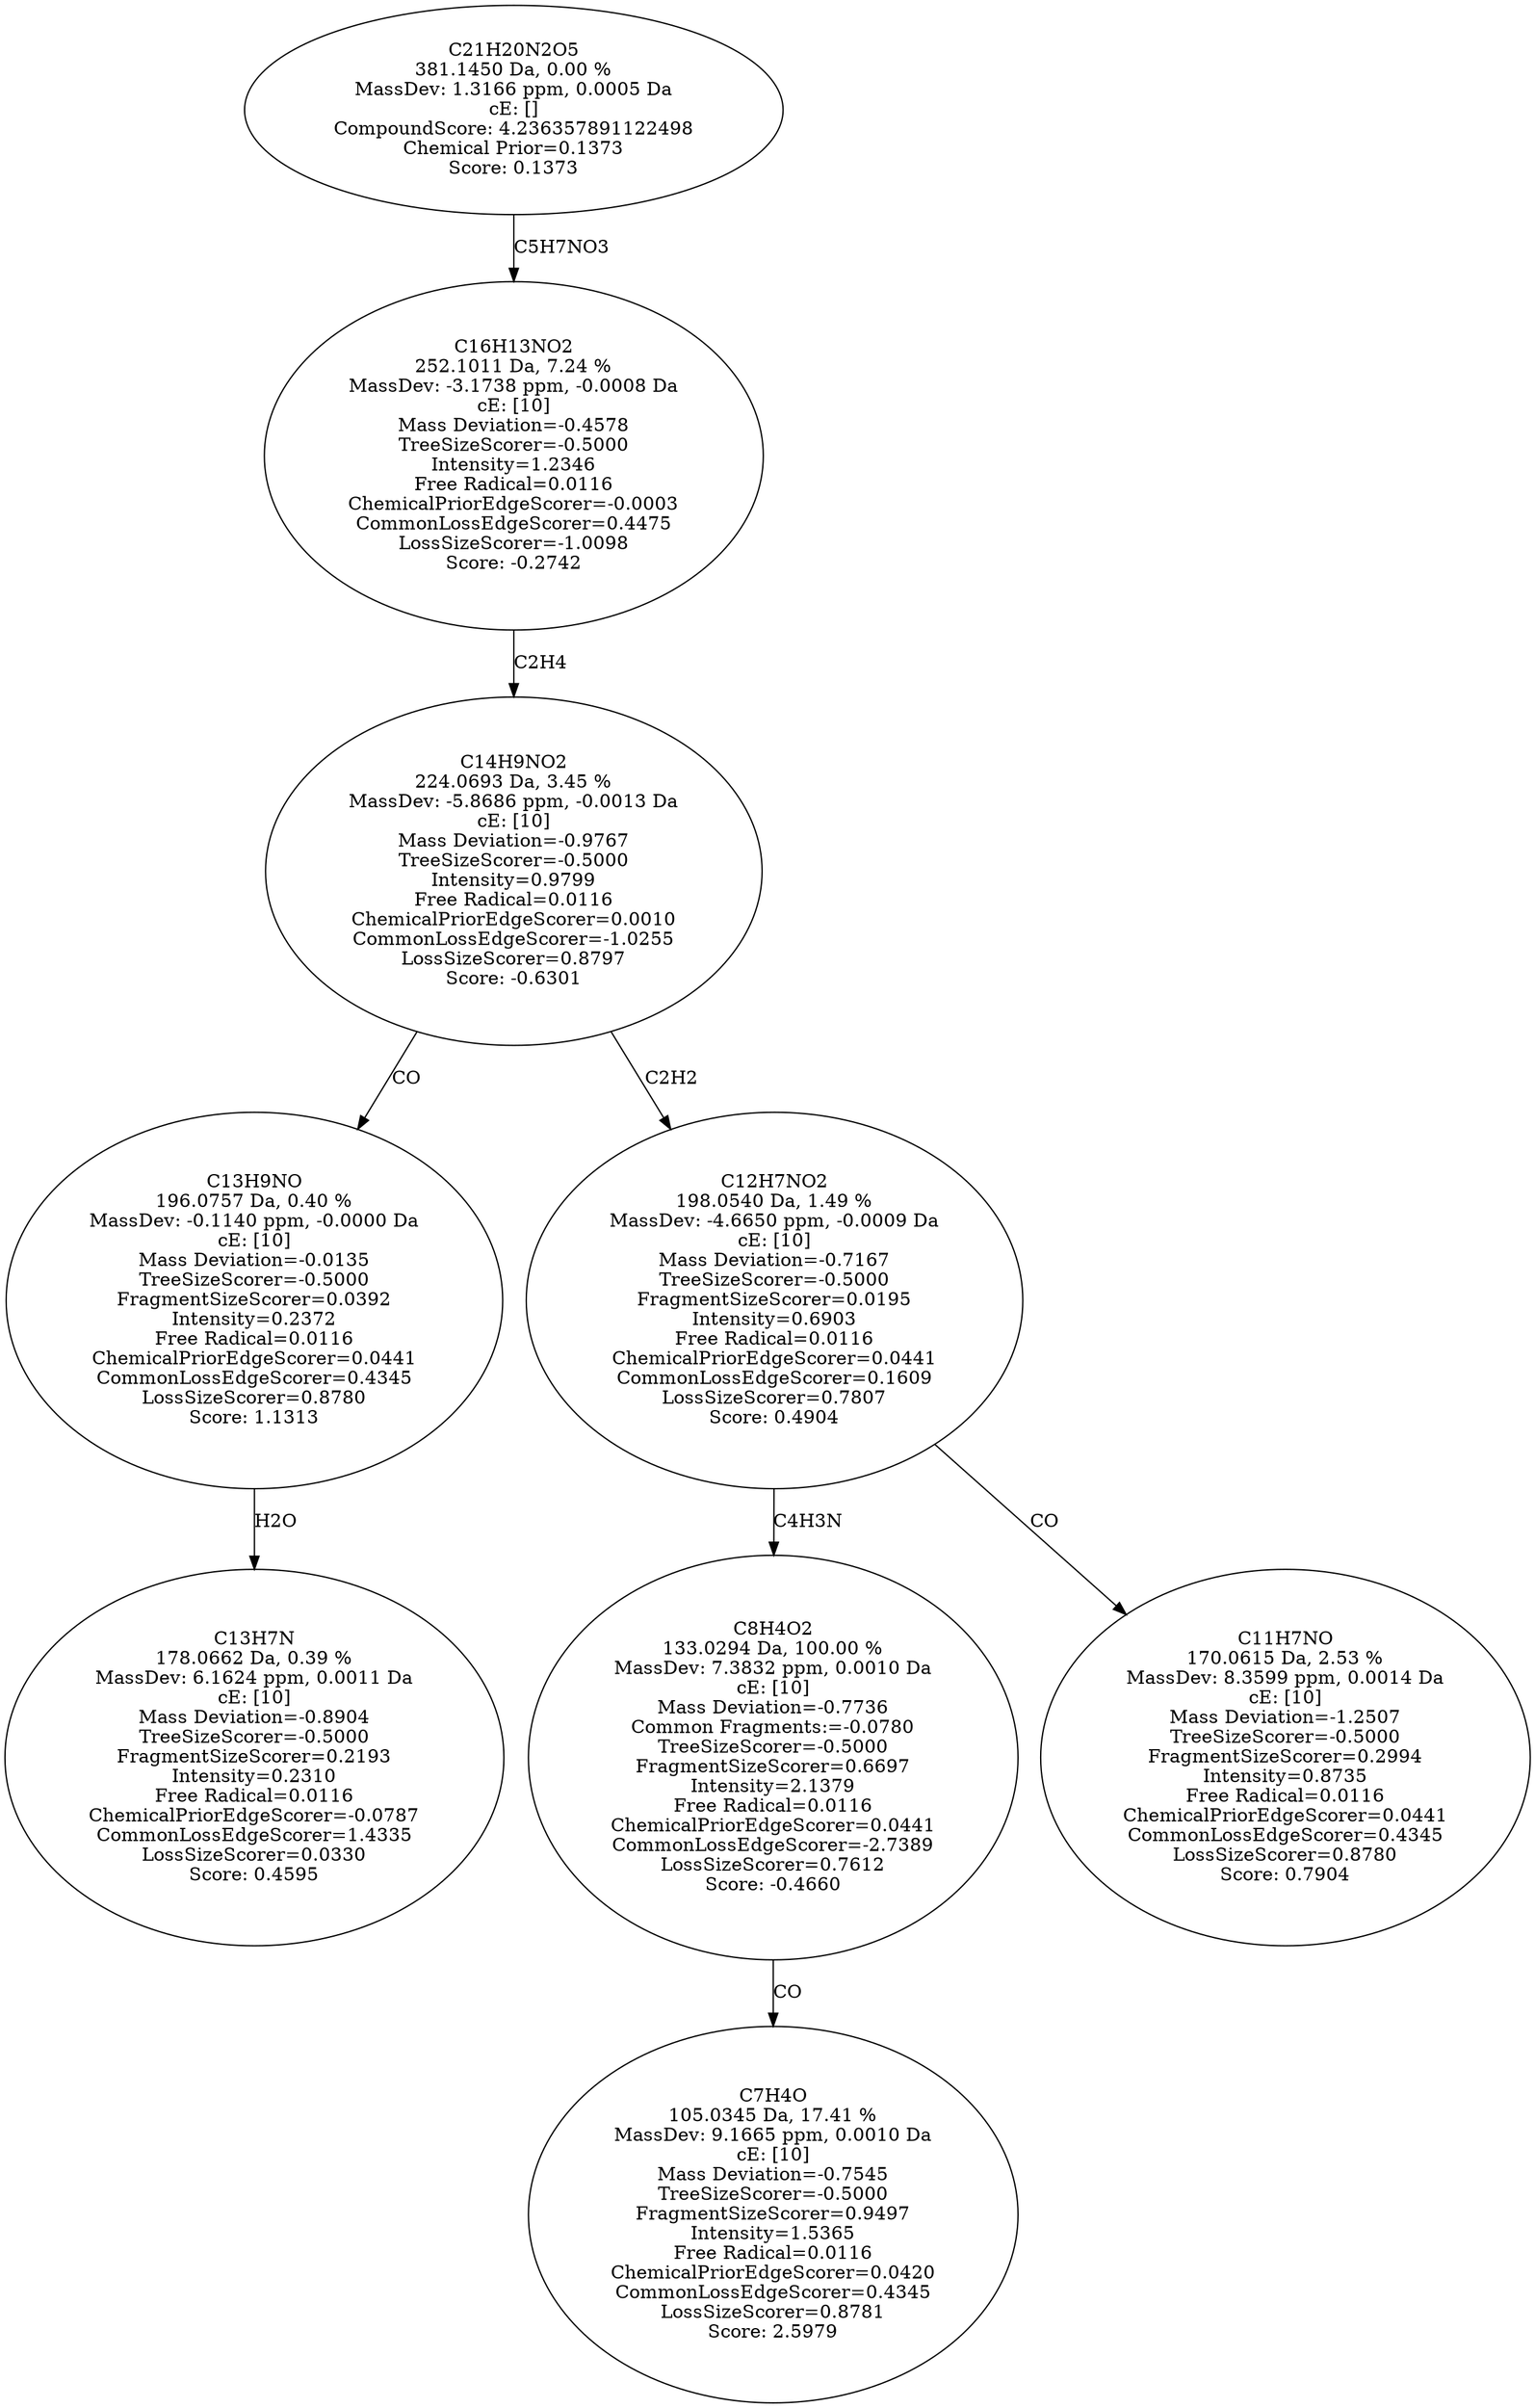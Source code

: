 strict digraph {
v1 [label="C13H7N\n178.0662 Da, 0.39 %\nMassDev: 6.1624 ppm, 0.0011 Da\ncE: [10]\nMass Deviation=-0.8904\nTreeSizeScorer=-0.5000\nFragmentSizeScorer=0.2193\nIntensity=0.2310\nFree Radical=0.0116\nChemicalPriorEdgeScorer=-0.0787\nCommonLossEdgeScorer=1.4335\nLossSizeScorer=0.0330\nScore: 0.4595"];
v2 [label="C13H9NO\n196.0757 Da, 0.40 %\nMassDev: -0.1140 ppm, -0.0000 Da\ncE: [10]\nMass Deviation=-0.0135\nTreeSizeScorer=-0.5000\nFragmentSizeScorer=0.0392\nIntensity=0.2372\nFree Radical=0.0116\nChemicalPriorEdgeScorer=0.0441\nCommonLossEdgeScorer=0.4345\nLossSizeScorer=0.8780\nScore: 1.1313"];
v3 [label="C7H4O\n105.0345 Da, 17.41 %\nMassDev: 9.1665 ppm, 0.0010 Da\ncE: [10]\nMass Deviation=-0.7545\nTreeSizeScorer=-0.5000\nFragmentSizeScorer=0.9497\nIntensity=1.5365\nFree Radical=0.0116\nChemicalPriorEdgeScorer=0.0420\nCommonLossEdgeScorer=0.4345\nLossSizeScorer=0.8781\nScore: 2.5979"];
v4 [label="C8H4O2\n133.0294 Da, 100.00 %\nMassDev: 7.3832 ppm, 0.0010 Da\ncE: [10]\nMass Deviation=-0.7736\nCommon Fragments:=-0.0780\nTreeSizeScorer=-0.5000\nFragmentSizeScorer=0.6697\nIntensity=2.1379\nFree Radical=0.0116\nChemicalPriorEdgeScorer=0.0441\nCommonLossEdgeScorer=-2.7389\nLossSizeScorer=0.7612\nScore: -0.4660"];
v5 [label="C11H7NO\n170.0615 Da, 2.53 %\nMassDev: 8.3599 ppm, 0.0014 Da\ncE: [10]\nMass Deviation=-1.2507\nTreeSizeScorer=-0.5000\nFragmentSizeScorer=0.2994\nIntensity=0.8735\nFree Radical=0.0116\nChemicalPriorEdgeScorer=0.0441\nCommonLossEdgeScorer=0.4345\nLossSizeScorer=0.8780\nScore: 0.7904"];
v6 [label="C12H7NO2\n198.0540 Da, 1.49 %\nMassDev: -4.6650 ppm, -0.0009 Da\ncE: [10]\nMass Deviation=-0.7167\nTreeSizeScorer=-0.5000\nFragmentSizeScorer=0.0195\nIntensity=0.6903\nFree Radical=0.0116\nChemicalPriorEdgeScorer=0.0441\nCommonLossEdgeScorer=0.1609\nLossSizeScorer=0.7807\nScore: 0.4904"];
v7 [label="C14H9NO2\n224.0693 Da, 3.45 %\nMassDev: -5.8686 ppm, -0.0013 Da\ncE: [10]\nMass Deviation=-0.9767\nTreeSizeScorer=-0.5000\nIntensity=0.9799\nFree Radical=0.0116\nChemicalPriorEdgeScorer=0.0010\nCommonLossEdgeScorer=-1.0255\nLossSizeScorer=0.8797\nScore: -0.6301"];
v8 [label="C16H13NO2\n252.1011 Da, 7.24 %\nMassDev: -3.1738 ppm, -0.0008 Da\ncE: [10]\nMass Deviation=-0.4578\nTreeSizeScorer=-0.5000\nIntensity=1.2346\nFree Radical=0.0116\nChemicalPriorEdgeScorer=-0.0003\nCommonLossEdgeScorer=0.4475\nLossSizeScorer=-1.0098\nScore: -0.2742"];
v9 [label="C21H20N2O5\n381.1450 Da, 0.00 %\nMassDev: 1.3166 ppm, 0.0005 Da\ncE: []\nCompoundScore: 4.236357891122498\nChemical Prior=0.1373\nScore: 0.1373"];
v2 -> v1 [label="H2O"];
v7 -> v2 [label="CO"];
v4 -> v3 [label="CO"];
v6 -> v4 [label="C4H3N"];
v6 -> v5 [label="CO"];
v7 -> v6 [label="C2H2"];
v8 -> v7 [label="C2H4"];
v9 -> v8 [label="C5H7NO3"];
}